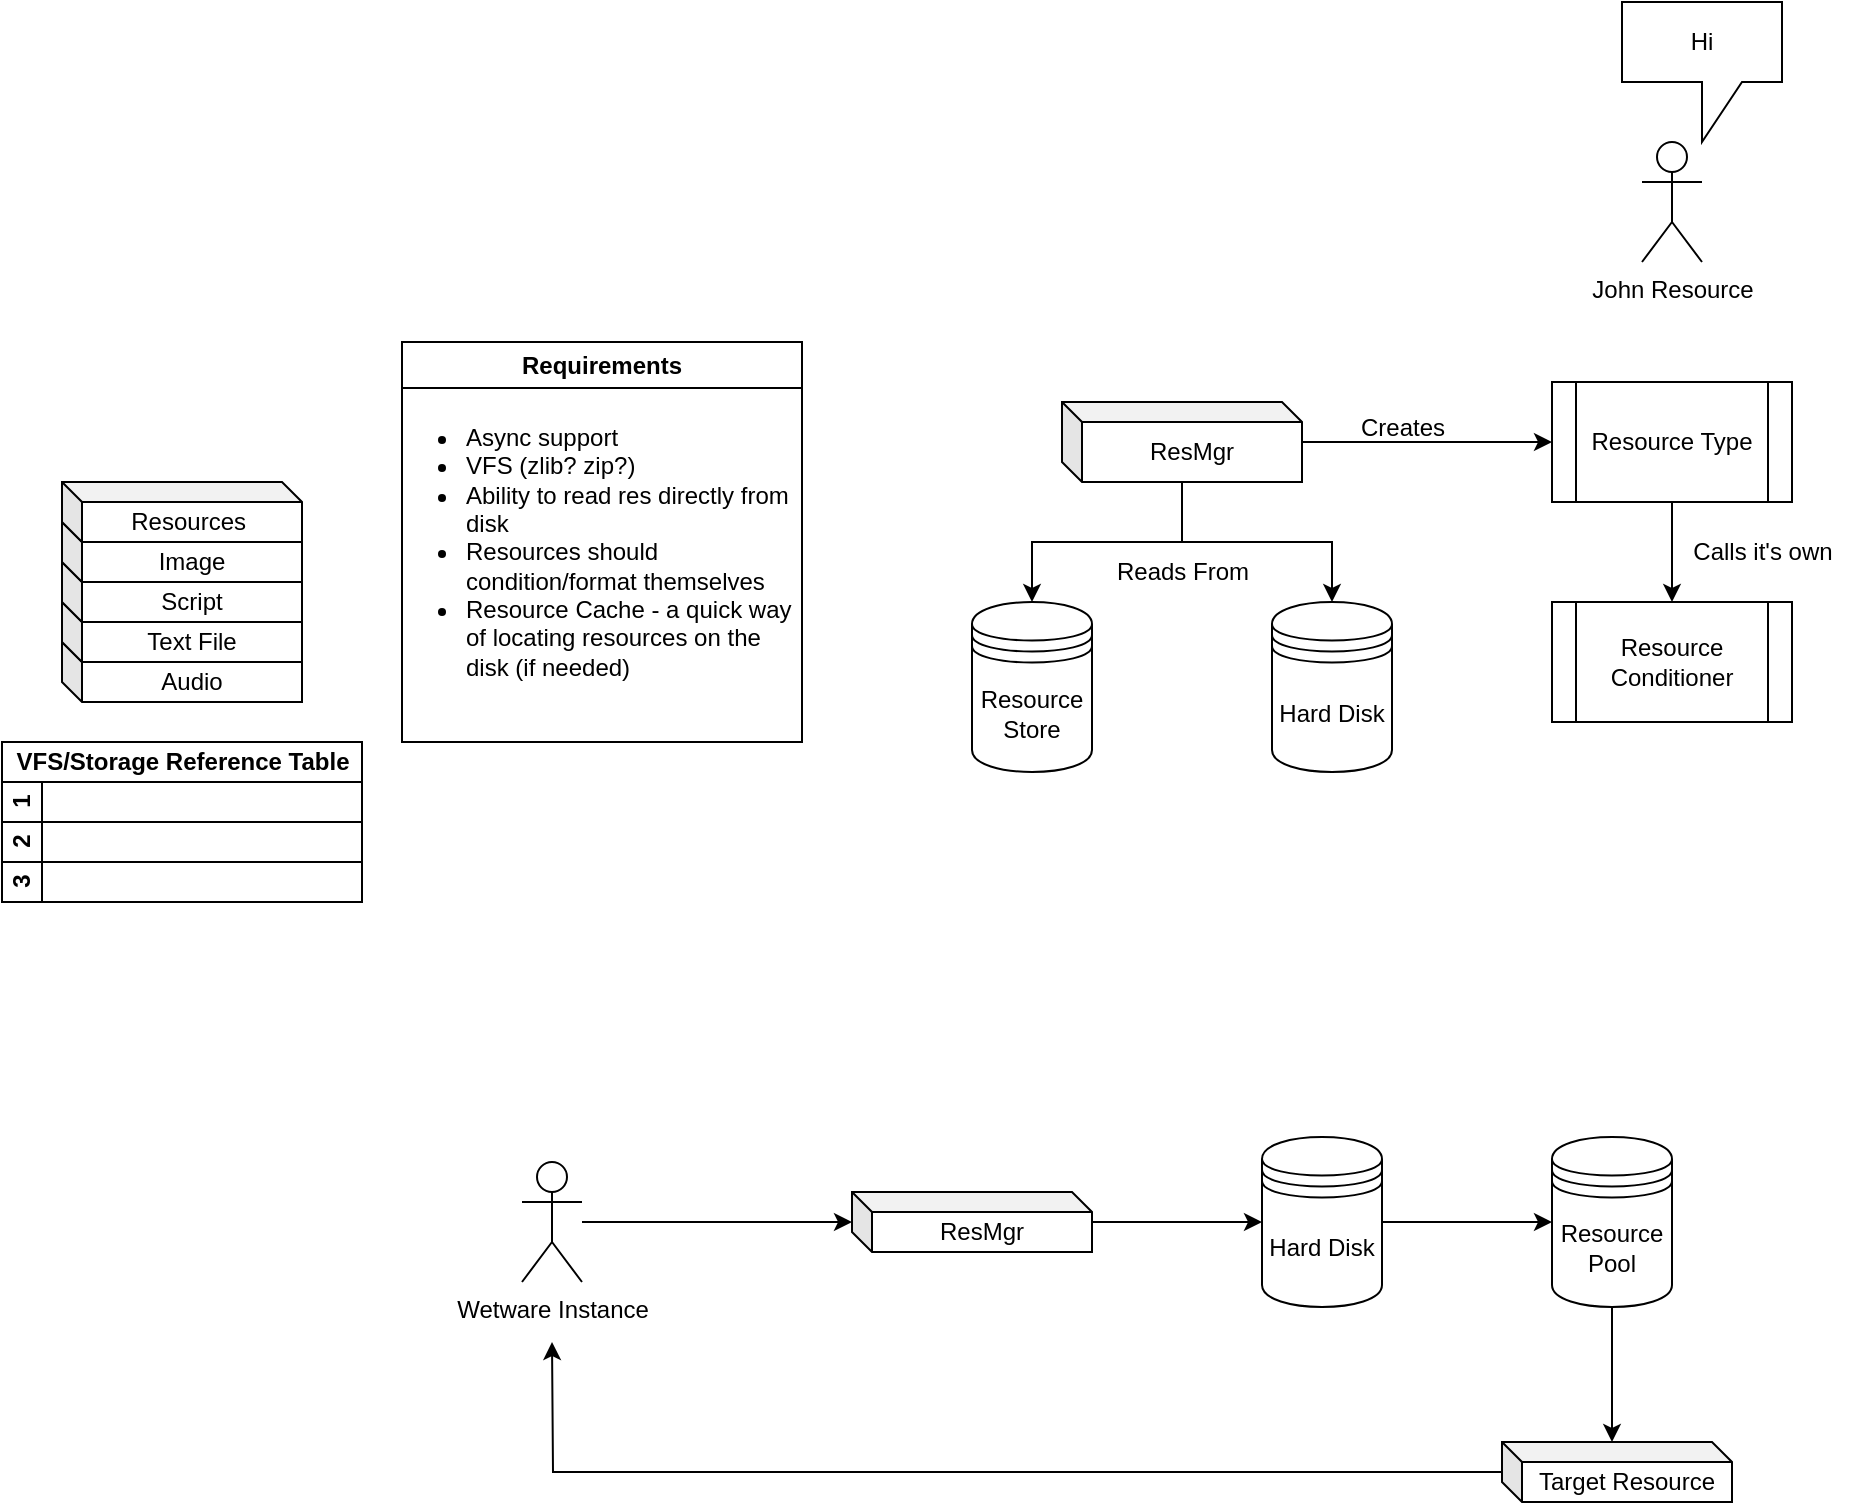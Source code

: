 <mxfile version="22.1.2" type="device">
  <diagram name="Page-1" id="YkvZCnHD_VTHWkr8sgtr">
    <mxGraphModel dx="2390" dy="1473" grid="1" gridSize="10" guides="1" tooltips="1" connect="1" arrows="1" fold="1" page="1" pageScale="1" pageWidth="1920" pageHeight="1200" math="0" shadow="0">
      <root>
        <mxCell id="0" />
        <mxCell id="1" parent="0" />
        <mxCell id="QUj7tqfvBL1cCQFpFe97-3" value="Audio" style="shape=cube;whiteSpace=wrap;html=1;boundedLbl=1;backgroundOutline=1;darkOpacity=0.05;darkOpacity2=0.1;size=10;" vertex="1" parent="1">
          <mxGeometry x="30" y="320" width="120" height="30" as="geometry" />
        </mxCell>
        <mxCell id="QUj7tqfvBL1cCQFpFe97-5" value="Text File" style="shape=cube;whiteSpace=wrap;html=1;boundedLbl=1;backgroundOutline=1;darkOpacity=0.05;darkOpacity2=0.1;size=10;" vertex="1" parent="1">
          <mxGeometry x="30" y="300" width="120" height="30" as="geometry" />
        </mxCell>
        <mxCell id="QUj7tqfvBL1cCQFpFe97-4" value="Script" style="shape=cube;whiteSpace=wrap;html=1;boundedLbl=1;backgroundOutline=1;darkOpacity=0.05;darkOpacity2=0.1;size=10;" vertex="1" parent="1">
          <mxGeometry x="30" y="280" width="120" height="30" as="geometry" />
        </mxCell>
        <mxCell id="QUj7tqfvBL1cCQFpFe97-2" value="Image" style="shape=cube;whiteSpace=wrap;html=1;boundedLbl=1;backgroundOutline=1;darkOpacity=0.05;darkOpacity2=0.1;size=10;" vertex="1" parent="1">
          <mxGeometry x="30" y="260" width="120" height="30" as="geometry" />
        </mxCell>
        <mxCell id="QUj7tqfvBL1cCQFpFe97-1" value="Resources&amp;nbsp;" style="shape=cube;whiteSpace=wrap;html=1;boundedLbl=1;backgroundOutline=1;darkOpacity=0.05;darkOpacity2=0.1;size=10;" vertex="1" parent="1">
          <mxGeometry x="30" y="240" width="120" height="30" as="geometry" />
        </mxCell>
        <mxCell id="QUj7tqfvBL1cCQFpFe97-40" style="edgeStyle=orthogonalEdgeStyle;rounded=0;orthogonalLoop=1;jettySize=auto;html=1;entryX=0.5;entryY=0;entryDx=0;entryDy=0;" edge="1" parent="1" source="QUj7tqfvBL1cCQFpFe97-6" target="QUj7tqfvBL1cCQFpFe97-7">
          <mxGeometry relative="1" as="geometry" />
        </mxCell>
        <mxCell id="QUj7tqfvBL1cCQFpFe97-41" style="edgeStyle=orthogonalEdgeStyle;rounded=0;orthogonalLoop=1;jettySize=auto;html=1;entryX=0.5;entryY=0;entryDx=0;entryDy=0;" edge="1" parent="1" source="QUj7tqfvBL1cCQFpFe97-6" target="QUj7tqfvBL1cCQFpFe97-21">
          <mxGeometry relative="1" as="geometry" />
        </mxCell>
        <mxCell id="QUj7tqfvBL1cCQFpFe97-43" style="edgeStyle=orthogonalEdgeStyle;rounded=0;orthogonalLoop=1;jettySize=auto;html=1;entryX=0;entryY=0.5;entryDx=0;entryDy=0;" edge="1" parent="1" source="QUj7tqfvBL1cCQFpFe97-6" target="QUj7tqfvBL1cCQFpFe97-36">
          <mxGeometry relative="1" as="geometry" />
        </mxCell>
        <mxCell id="QUj7tqfvBL1cCQFpFe97-6" value="ResMgr" style="shape=cube;whiteSpace=wrap;html=1;boundedLbl=1;backgroundOutline=1;darkOpacity=0.05;darkOpacity2=0.1;size=10;" vertex="1" parent="1">
          <mxGeometry x="530" y="200" width="120" height="40" as="geometry" />
        </mxCell>
        <mxCell id="QUj7tqfvBL1cCQFpFe97-7" value="Resource Store" style="shape=datastore;whiteSpace=wrap;html=1;" vertex="1" parent="1">
          <mxGeometry x="485" y="300" width="60" height="85" as="geometry" />
        </mxCell>
        <mxCell id="QUj7tqfvBL1cCQFpFe97-21" value="Hard Disk" style="shape=datastore;whiteSpace=wrap;html=1;" vertex="1" parent="1">
          <mxGeometry x="635" y="300" width="60" height="85" as="geometry" />
        </mxCell>
        <mxCell id="QUj7tqfvBL1cCQFpFe97-26" value="VFS/Storage Reference Table" style="swimlane;childLayout=stackLayout;resizeParent=1;resizeParentMax=0;horizontal=1;startSize=20;horizontalStack=0;html=1;" vertex="1" parent="1">
          <mxGeometry y="370" width="180" height="80" as="geometry">
            <mxRectangle x="1070" y="500" width="210" height="30" as="alternateBounds" />
          </mxGeometry>
        </mxCell>
        <mxCell id="QUj7tqfvBL1cCQFpFe97-27" value="1" style="swimlane;startSize=20;horizontal=0;html=1;" vertex="1" parent="QUj7tqfvBL1cCQFpFe97-26">
          <mxGeometry y="20" width="180" height="20" as="geometry">
            <mxRectangle y="20" width="480" height="30" as="alternateBounds" />
          </mxGeometry>
        </mxCell>
        <mxCell id="QUj7tqfvBL1cCQFpFe97-28" value="2" style="swimlane;startSize=20;horizontal=0;html=1;" vertex="1" parent="QUj7tqfvBL1cCQFpFe97-26">
          <mxGeometry y="40" width="180" height="20" as="geometry">
            <mxRectangle y="50" width="480" height="30" as="alternateBounds" />
          </mxGeometry>
        </mxCell>
        <mxCell id="QUj7tqfvBL1cCQFpFe97-29" value="3" style="swimlane;startSize=20;horizontal=0;html=1;" vertex="1" parent="QUj7tqfvBL1cCQFpFe97-26">
          <mxGeometry y="60" width="180" height="20" as="geometry" />
        </mxCell>
        <mxCell id="QUj7tqfvBL1cCQFpFe97-31" value="Requirements" style="swimlane;whiteSpace=wrap;html=1;" vertex="1" parent="1">
          <mxGeometry x="200" y="170" width="200" height="200" as="geometry" />
        </mxCell>
        <mxCell id="QUj7tqfvBL1cCQFpFe97-33" value="&lt;ul&gt;&lt;li&gt;Async support&lt;/li&gt;&lt;li&gt;VFS (zlib? zip?)&lt;/li&gt;&lt;li&gt;Ability to read res directly from disk&lt;/li&gt;&lt;li&gt;Resources should condition/format themselves&lt;/li&gt;&lt;li&gt;Resource Cache - a quick way of locating resources on the disk (if needed)&lt;/li&gt;&lt;/ul&gt;" style="text;strokeColor=none;fillColor=none;html=1;whiteSpace=wrap;verticalAlign=middle;overflow=hidden;" vertex="1" parent="QUj7tqfvBL1cCQFpFe97-31">
          <mxGeometry x="-10" y="20" width="210" height="170" as="geometry" />
        </mxCell>
        <mxCell id="QUj7tqfvBL1cCQFpFe97-34" value="John Resource" style="shape=umlActor;verticalLabelPosition=bottom;verticalAlign=top;html=1;outlineConnect=0;" vertex="1" parent="1">
          <mxGeometry x="820" y="70" width="30" height="60" as="geometry" />
        </mxCell>
        <mxCell id="QUj7tqfvBL1cCQFpFe97-35" value="Hi" style="shape=callout;whiteSpace=wrap;html=1;perimeter=calloutPerimeter;position2=0.5;" vertex="1" parent="1">
          <mxGeometry x="810" width="80" height="70" as="geometry" />
        </mxCell>
        <mxCell id="QUj7tqfvBL1cCQFpFe97-38" style="edgeStyle=orthogonalEdgeStyle;rounded=0;orthogonalLoop=1;jettySize=auto;html=1;entryX=0.5;entryY=0;entryDx=0;entryDy=0;" edge="1" parent="1" source="QUj7tqfvBL1cCQFpFe97-36" target="QUj7tqfvBL1cCQFpFe97-37">
          <mxGeometry relative="1" as="geometry" />
        </mxCell>
        <mxCell id="QUj7tqfvBL1cCQFpFe97-36" value="Resource Type" style="shape=process;whiteSpace=wrap;html=1;backgroundOutline=1;" vertex="1" parent="1">
          <mxGeometry x="775" y="190" width="120" height="60" as="geometry" />
        </mxCell>
        <mxCell id="QUj7tqfvBL1cCQFpFe97-37" value="Resource Conditioner" style="shape=process;whiteSpace=wrap;html=1;backgroundOutline=1;" vertex="1" parent="1">
          <mxGeometry x="775" y="300" width="120" height="60" as="geometry" />
        </mxCell>
        <mxCell id="QUj7tqfvBL1cCQFpFe97-39" value="Calls it&#39;s own" style="text;html=1;align=center;verticalAlign=middle;resizable=0;points=[];autosize=1;strokeColor=none;fillColor=none;" vertex="1" parent="1">
          <mxGeometry x="835" y="260" width="90" height="30" as="geometry" />
        </mxCell>
        <mxCell id="QUj7tqfvBL1cCQFpFe97-42" value="Reads From" style="text;html=1;align=center;verticalAlign=middle;resizable=0;points=[];autosize=1;strokeColor=none;fillColor=none;" vertex="1" parent="1">
          <mxGeometry x="545" y="270" width="90" height="30" as="geometry" />
        </mxCell>
        <mxCell id="QUj7tqfvBL1cCQFpFe97-44" value="Creates" style="text;html=1;align=center;verticalAlign=middle;resizable=0;points=[];autosize=1;strokeColor=none;fillColor=none;" vertex="1" parent="1">
          <mxGeometry x="665" y="198" width="70" height="30" as="geometry" />
        </mxCell>
        <mxCell id="QUj7tqfvBL1cCQFpFe97-45" value="Wetware Instance" style="shape=umlActor;verticalLabelPosition=bottom;verticalAlign=top;html=1;outlineConnect=0;" vertex="1" parent="1">
          <mxGeometry x="260" y="580" width="30" height="60" as="geometry" />
        </mxCell>
        <mxCell id="QUj7tqfvBL1cCQFpFe97-90" style="edgeStyle=orthogonalEdgeStyle;rounded=0;orthogonalLoop=1;jettySize=auto;html=1;entryX=0;entryY=0.5;entryDx=0;entryDy=0;" edge="1" parent="1" source="QUj7tqfvBL1cCQFpFe97-87" target="QUj7tqfvBL1cCQFpFe97-89">
          <mxGeometry relative="1" as="geometry" />
        </mxCell>
        <mxCell id="QUj7tqfvBL1cCQFpFe97-87" value="ResMgr" style="shape=cube;whiteSpace=wrap;html=1;boundedLbl=1;backgroundOutline=1;darkOpacity=0.05;darkOpacity2=0.1;size=10;" vertex="1" parent="1">
          <mxGeometry x="425" y="595" width="120" height="30" as="geometry" />
        </mxCell>
        <mxCell id="QUj7tqfvBL1cCQFpFe97-88" style="edgeStyle=orthogonalEdgeStyle;rounded=0;orthogonalLoop=1;jettySize=auto;html=1;entryX=0;entryY=0;entryDx=0;entryDy=15;entryPerimeter=0;" edge="1" parent="1" source="QUj7tqfvBL1cCQFpFe97-45" target="QUj7tqfvBL1cCQFpFe97-87">
          <mxGeometry relative="1" as="geometry" />
        </mxCell>
        <mxCell id="QUj7tqfvBL1cCQFpFe97-93" style="edgeStyle=orthogonalEdgeStyle;rounded=0;orthogonalLoop=1;jettySize=auto;html=1;entryX=0;entryY=0.5;entryDx=0;entryDy=0;" edge="1" parent="1" source="QUj7tqfvBL1cCQFpFe97-89" target="QUj7tqfvBL1cCQFpFe97-91">
          <mxGeometry relative="1" as="geometry" />
        </mxCell>
        <mxCell id="QUj7tqfvBL1cCQFpFe97-89" value="Hard Disk" style="shape=datastore;whiteSpace=wrap;html=1;" vertex="1" parent="1">
          <mxGeometry x="630" y="567.5" width="60" height="85" as="geometry" />
        </mxCell>
        <mxCell id="QUj7tqfvBL1cCQFpFe97-91" value="Resource Pool" style="shape=datastore;whiteSpace=wrap;html=1;" vertex="1" parent="1">
          <mxGeometry x="775" y="567.5" width="60" height="85" as="geometry" />
        </mxCell>
        <mxCell id="QUj7tqfvBL1cCQFpFe97-95" style="edgeStyle=orthogonalEdgeStyle;rounded=0;orthogonalLoop=1;jettySize=auto;html=1;" edge="1" parent="1" source="QUj7tqfvBL1cCQFpFe97-92">
          <mxGeometry relative="1" as="geometry">
            <mxPoint x="275" y="670" as="targetPoint" />
          </mxGeometry>
        </mxCell>
        <mxCell id="QUj7tqfvBL1cCQFpFe97-92" value="Target Resource" style="shape=cube;whiteSpace=wrap;html=1;boundedLbl=1;backgroundOutline=1;darkOpacity=0.05;darkOpacity2=0.1;size=10;" vertex="1" parent="1">
          <mxGeometry x="750" y="720" width="115" height="30" as="geometry" />
        </mxCell>
        <mxCell id="QUj7tqfvBL1cCQFpFe97-94" style="edgeStyle=orthogonalEdgeStyle;rounded=0;orthogonalLoop=1;jettySize=auto;html=1;entryX=0;entryY=0;entryDx=55;entryDy=0;entryPerimeter=0;" edge="1" parent="1" source="QUj7tqfvBL1cCQFpFe97-91" target="QUj7tqfvBL1cCQFpFe97-92">
          <mxGeometry relative="1" as="geometry" />
        </mxCell>
      </root>
    </mxGraphModel>
  </diagram>
</mxfile>
